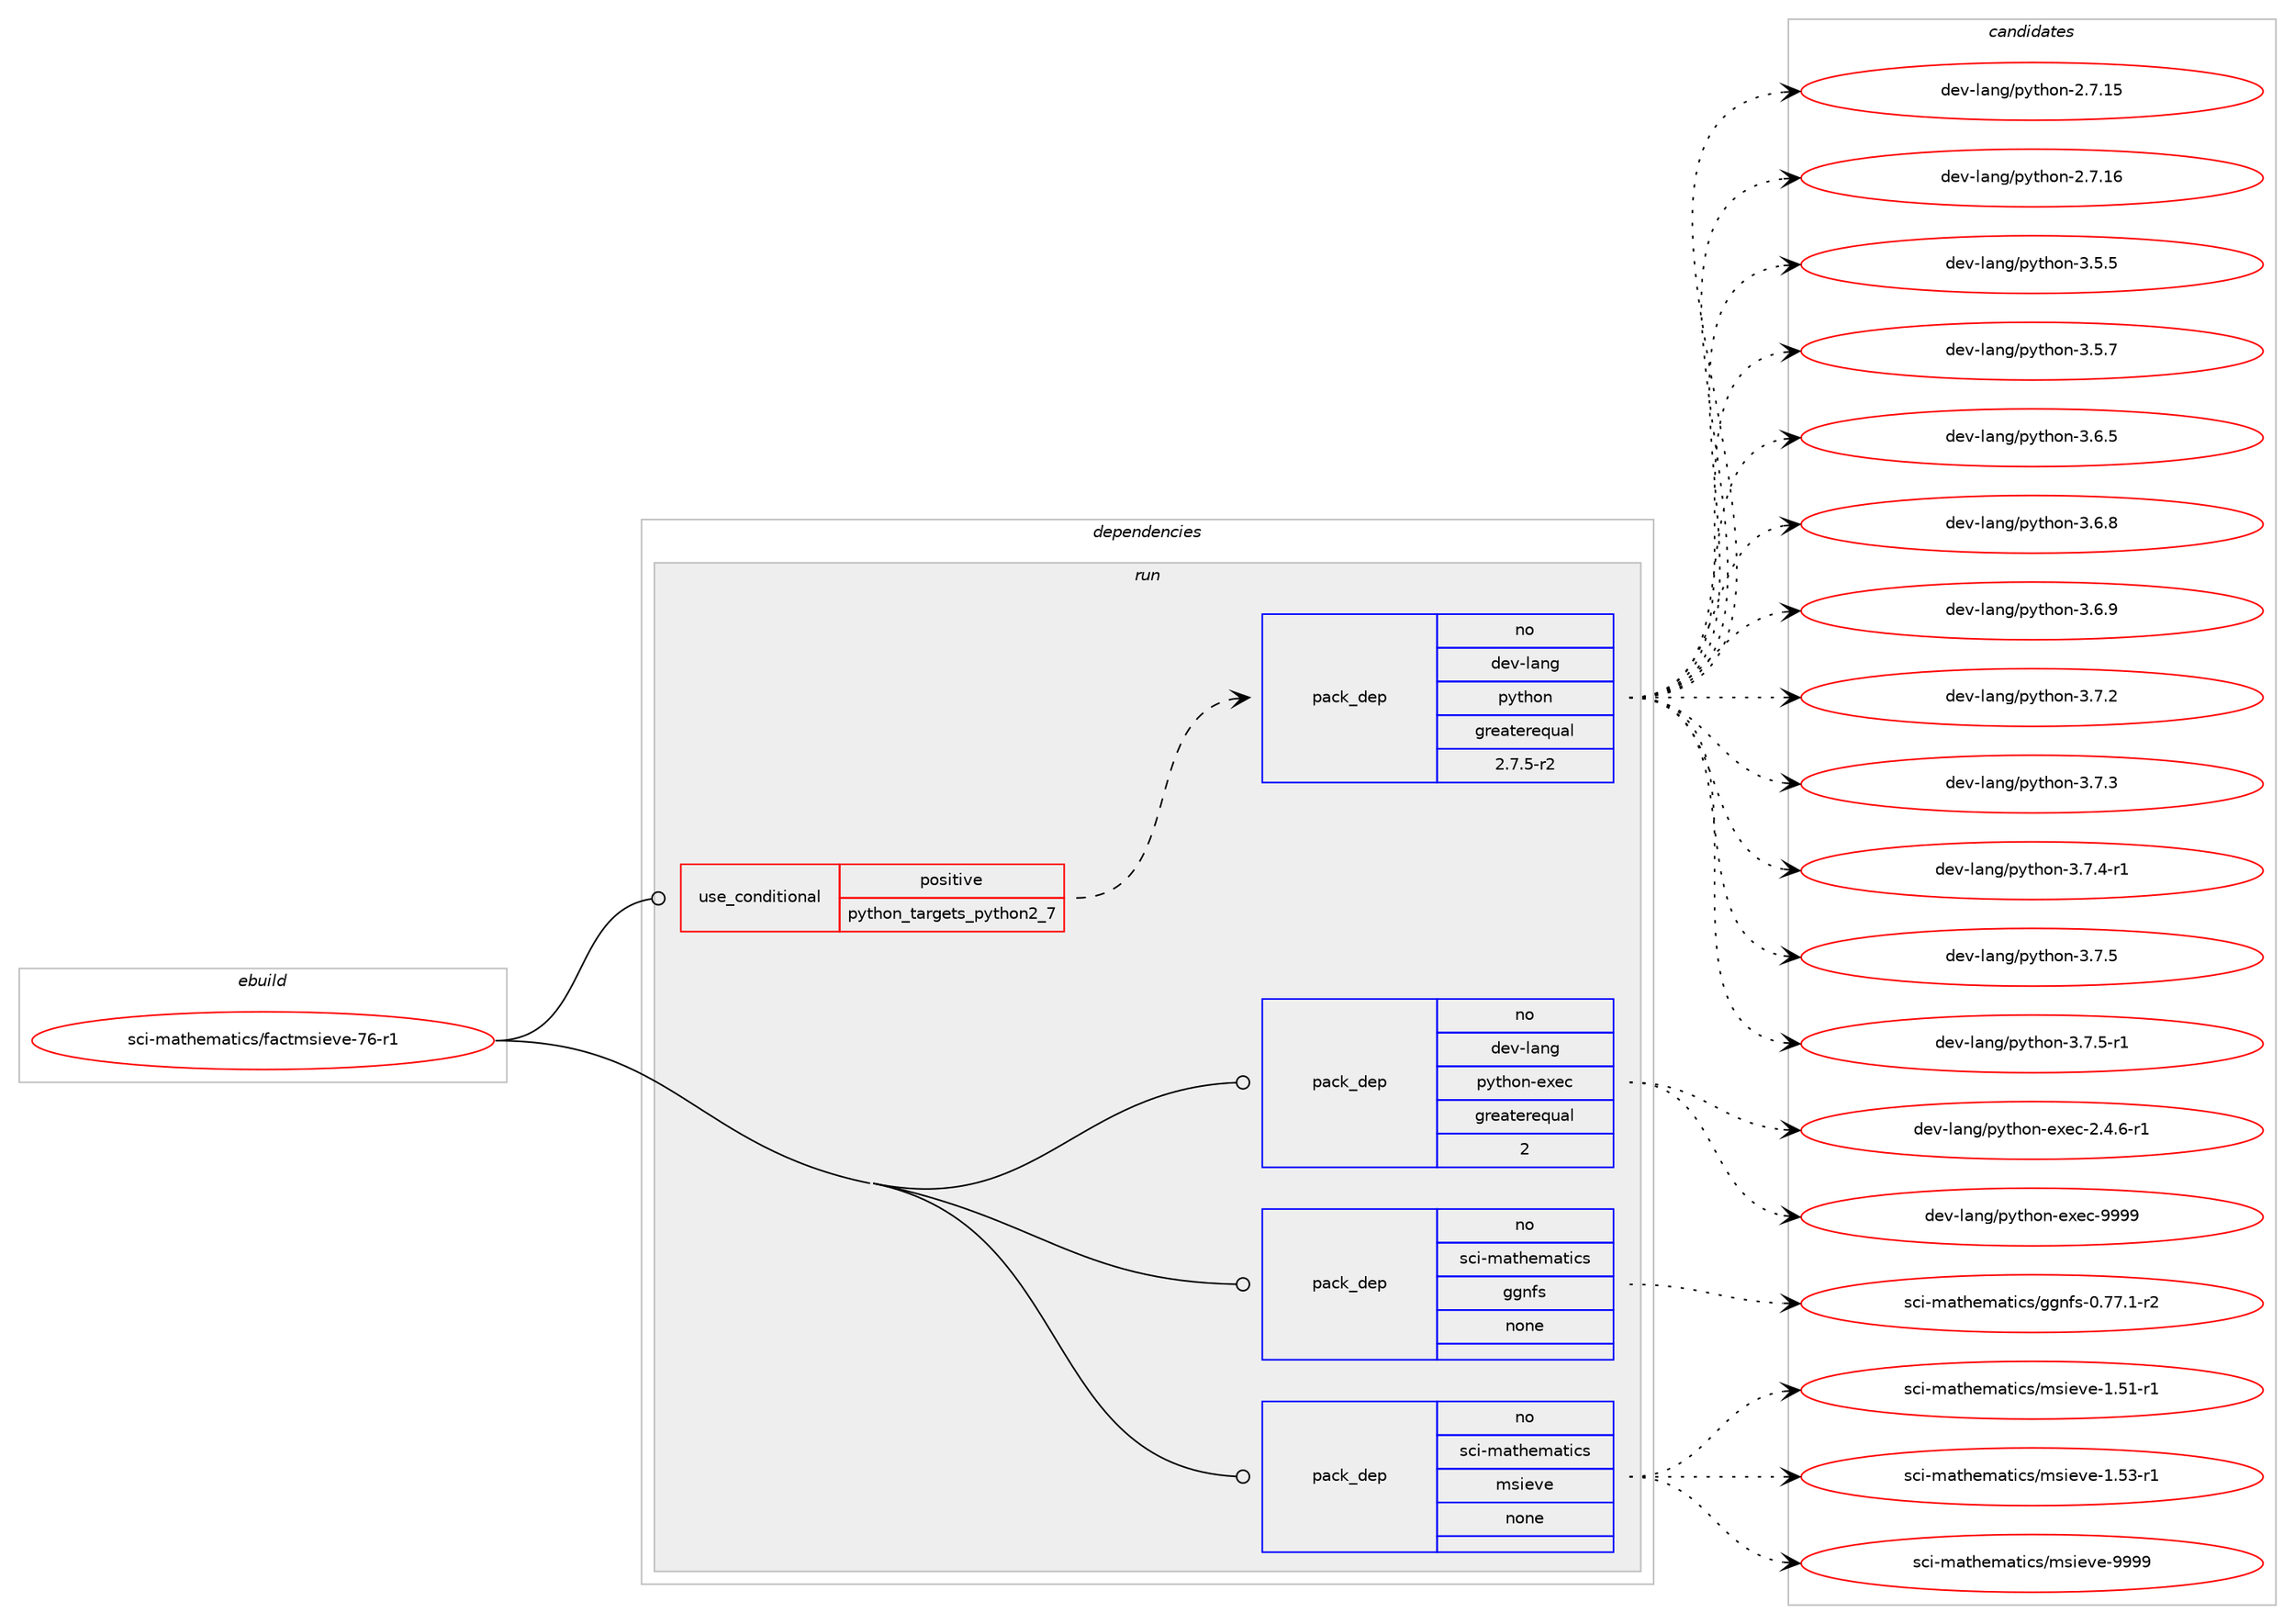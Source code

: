 digraph prolog {

# *************
# Graph options
# *************

newrank=true;
concentrate=true;
compound=true;
graph [rankdir=LR,fontname=Helvetica,fontsize=10,ranksep=1.5];#, ranksep=2.5, nodesep=0.2];
edge  [arrowhead=vee];
node  [fontname=Helvetica,fontsize=10];

# **********
# The ebuild
# **********

subgraph cluster_leftcol {
color=gray;
rank=same;
label=<<i>ebuild</i>>;
id [label="sci-mathematics/factmsieve-76-r1", color=red, width=4, href="../sci-mathematics/factmsieve-76-r1.svg"];
}

# ****************
# The dependencies
# ****************

subgraph cluster_midcol {
color=gray;
label=<<i>dependencies</i>>;
subgraph cluster_compile {
fillcolor="#eeeeee";
style=filled;
label=<<i>compile</i>>;
}
subgraph cluster_compileandrun {
fillcolor="#eeeeee";
style=filled;
label=<<i>compile and run</i>>;
}
subgraph cluster_run {
fillcolor="#eeeeee";
style=filled;
label=<<i>run</i>>;
subgraph cond209031 {
dependency861052 [label=<<TABLE BORDER="0" CELLBORDER="1" CELLSPACING="0" CELLPADDING="4"><TR><TD ROWSPAN="3" CELLPADDING="10">use_conditional</TD></TR><TR><TD>positive</TD></TR><TR><TD>python_targets_python2_7</TD></TR></TABLE>>, shape=none, color=red];
subgraph pack636806 {
dependency861053 [label=<<TABLE BORDER="0" CELLBORDER="1" CELLSPACING="0" CELLPADDING="4" WIDTH="220"><TR><TD ROWSPAN="6" CELLPADDING="30">pack_dep</TD></TR><TR><TD WIDTH="110">no</TD></TR><TR><TD>dev-lang</TD></TR><TR><TD>python</TD></TR><TR><TD>greaterequal</TD></TR><TR><TD>2.7.5-r2</TD></TR></TABLE>>, shape=none, color=blue];
}
dependency861052:e -> dependency861053:w [weight=20,style="dashed",arrowhead="vee"];
}
id:e -> dependency861052:w [weight=20,style="solid",arrowhead="odot"];
subgraph pack636807 {
dependency861054 [label=<<TABLE BORDER="0" CELLBORDER="1" CELLSPACING="0" CELLPADDING="4" WIDTH="220"><TR><TD ROWSPAN="6" CELLPADDING="30">pack_dep</TD></TR><TR><TD WIDTH="110">no</TD></TR><TR><TD>dev-lang</TD></TR><TR><TD>python-exec</TD></TR><TR><TD>greaterequal</TD></TR><TR><TD>2</TD></TR></TABLE>>, shape=none, color=blue];
}
id:e -> dependency861054:w [weight=20,style="solid",arrowhead="odot"];
subgraph pack636808 {
dependency861055 [label=<<TABLE BORDER="0" CELLBORDER="1" CELLSPACING="0" CELLPADDING="4" WIDTH="220"><TR><TD ROWSPAN="6" CELLPADDING="30">pack_dep</TD></TR><TR><TD WIDTH="110">no</TD></TR><TR><TD>sci-mathematics</TD></TR><TR><TD>ggnfs</TD></TR><TR><TD>none</TD></TR><TR><TD></TD></TR></TABLE>>, shape=none, color=blue];
}
id:e -> dependency861055:w [weight=20,style="solid",arrowhead="odot"];
subgraph pack636809 {
dependency861056 [label=<<TABLE BORDER="0" CELLBORDER="1" CELLSPACING="0" CELLPADDING="4" WIDTH="220"><TR><TD ROWSPAN="6" CELLPADDING="30">pack_dep</TD></TR><TR><TD WIDTH="110">no</TD></TR><TR><TD>sci-mathematics</TD></TR><TR><TD>msieve</TD></TR><TR><TD>none</TD></TR><TR><TD></TD></TR></TABLE>>, shape=none, color=blue];
}
id:e -> dependency861056:w [weight=20,style="solid",arrowhead="odot"];
}
}

# **************
# The candidates
# **************

subgraph cluster_choices {
rank=same;
color=gray;
label=<<i>candidates</i>>;

subgraph choice636806 {
color=black;
nodesep=1;
choice10010111845108971101034711212111610411111045504655464953 [label="dev-lang/python-2.7.15", color=red, width=4,href="../dev-lang/python-2.7.15.svg"];
choice10010111845108971101034711212111610411111045504655464954 [label="dev-lang/python-2.7.16", color=red, width=4,href="../dev-lang/python-2.7.16.svg"];
choice100101118451089711010347112121116104111110455146534653 [label="dev-lang/python-3.5.5", color=red, width=4,href="../dev-lang/python-3.5.5.svg"];
choice100101118451089711010347112121116104111110455146534655 [label="dev-lang/python-3.5.7", color=red, width=4,href="../dev-lang/python-3.5.7.svg"];
choice100101118451089711010347112121116104111110455146544653 [label="dev-lang/python-3.6.5", color=red, width=4,href="../dev-lang/python-3.6.5.svg"];
choice100101118451089711010347112121116104111110455146544656 [label="dev-lang/python-3.6.8", color=red, width=4,href="../dev-lang/python-3.6.8.svg"];
choice100101118451089711010347112121116104111110455146544657 [label="dev-lang/python-3.6.9", color=red, width=4,href="../dev-lang/python-3.6.9.svg"];
choice100101118451089711010347112121116104111110455146554650 [label="dev-lang/python-3.7.2", color=red, width=4,href="../dev-lang/python-3.7.2.svg"];
choice100101118451089711010347112121116104111110455146554651 [label="dev-lang/python-3.7.3", color=red, width=4,href="../dev-lang/python-3.7.3.svg"];
choice1001011184510897110103471121211161041111104551465546524511449 [label="dev-lang/python-3.7.4-r1", color=red, width=4,href="../dev-lang/python-3.7.4-r1.svg"];
choice100101118451089711010347112121116104111110455146554653 [label="dev-lang/python-3.7.5", color=red, width=4,href="../dev-lang/python-3.7.5.svg"];
choice1001011184510897110103471121211161041111104551465546534511449 [label="dev-lang/python-3.7.5-r1", color=red, width=4,href="../dev-lang/python-3.7.5-r1.svg"];
dependency861053:e -> choice10010111845108971101034711212111610411111045504655464953:w [style=dotted,weight="100"];
dependency861053:e -> choice10010111845108971101034711212111610411111045504655464954:w [style=dotted,weight="100"];
dependency861053:e -> choice100101118451089711010347112121116104111110455146534653:w [style=dotted,weight="100"];
dependency861053:e -> choice100101118451089711010347112121116104111110455146534655:w [style=dotted,weight="100"];
dependency861053:e -> choice100101118451089711010347112121116104111110455146544653:w [style=dotted,weight="100"];
dependency861053:e -> choice100101118451089711010347112121116104111110455146544656:w [style=dotted,weight="100"];
dependency861053:e -> choice100101118451089711010347112121116104111110455146544657:w [style=dotted,weight="100"];
dependency861053:e -> choice100101118451089711010347112121116104111110455146554650:w [style=dotted,weight="100"];
dependency861053:e -> choice100101118451089711010347112121116104111110455146554651:w [style=dotted,weight="100"];
dependency861053:e -> choice1001011184510897110103471121211161041111104551465546524511449:w [style=dotted,weight="100"];
dependency861053:e -> choice100101118451089711010347112121116104111110455146554653:w [style=dotted,weight="100"];
dependency861053:e -> choice1001011184510897110103471121211161041111104551465546534511449:w [style=dotted,weight="100"];
}
subgraph choice636807 {
color=black;
nodesep=1;
choice10010111845108971101034711212111610411111045101120101994550465246544511449 [label="dev-lang/python-exec-2.4.6-r1", color=red, width=4,href="../dev-lang/python-exec-2.4.6-r1.svg"];
choice10010111845108971101034711212111610411111045101120101994557575757 [label="dev-lang/python-exec-9999", color=red, width=4,href="../dev-lang/python-exec-9999.svg"];
dependency861054:e -> choice10010111845108971101034711212111610411111045101120101994550465246544511449:w [style=dotted,weight="100"];
dependency861054:e -> choice10010111845108971101034711212111610411111045101120101994557575757:w [style=dotted,weight="100"];
}
subgraph choice636808 {
color=black;
nodesep=1;
choice115991054510997116104101109971161059911547103103110102115454846555546494511450 [label="sci-mathematics/ggnfs-0.77.1-r2", color=red, width=4,href="../sci-mathematics/ggnfs-0.77.1-r2.svg"];
dependency861055:e -> choice115991054510997116104101109971161059911547103103110102115454846555546494511450:w [style=dotted,weight="100"];
}
subgraph choice636809 {
color=black;
nodesep=1;
choice11599105451099711610410110997116105991154710911510510111810145494653494511449 [label="sci-mathematics/msieve-1.51-r1", color=red, width=4,href="../sci-mathematics/msieve-1.51-r1.svg"];
choice11599105451099711610410110997116105991154710911510510111810145494653514511449 [label="sci-mathematics/msieve-1.53-r1", color=red, width=4,href="../sci-mathematics/msieve-1.53-r1.svg"];
choice1159910545109971161041011099711610599115471091151051011181014557575757 [label="sci-mathematics/msieve-9999", color=red, width=4,href="../sci-mathematics/msieve-9999.svg"];
dependency861056:e -> choice11599105451099711610410110997116105991154710911510510111810145494653494511449:w [style=dotted,weight="100"];
dependency861056:e -> choice11599105451099711610410110997116105991154710911510510111810145494653514511449:w [style=dotted,weight="100"];
dependency861056:e -> choice1159910545109971161041011099711610599115471091151051011181014557575757:w [style=dotted,weight="100"];
}
}

}
